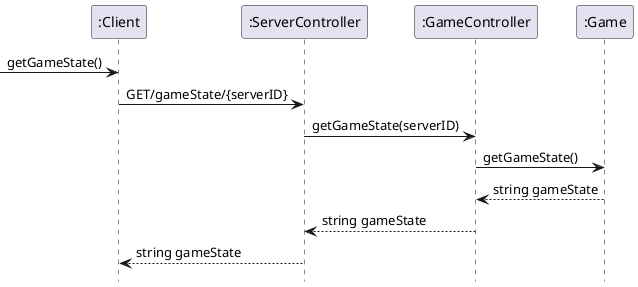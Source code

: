 @startuml
'https://plantuml.com/sequence-diagram

hide footbox

Participant ":Client" as client
Participant ":ServerController" as server
Participant ":GameController" as gameController
participant ":Game" as game

-> client : getGameState()
client -> server : GET/gameState/{serverID}
server -> gameController : getGameState(serverID)
gameController -> game : getGameState()
gameController <-- game : string gameState
server <-- gameController : string gameState
client <-- server : string gameState

@enduml